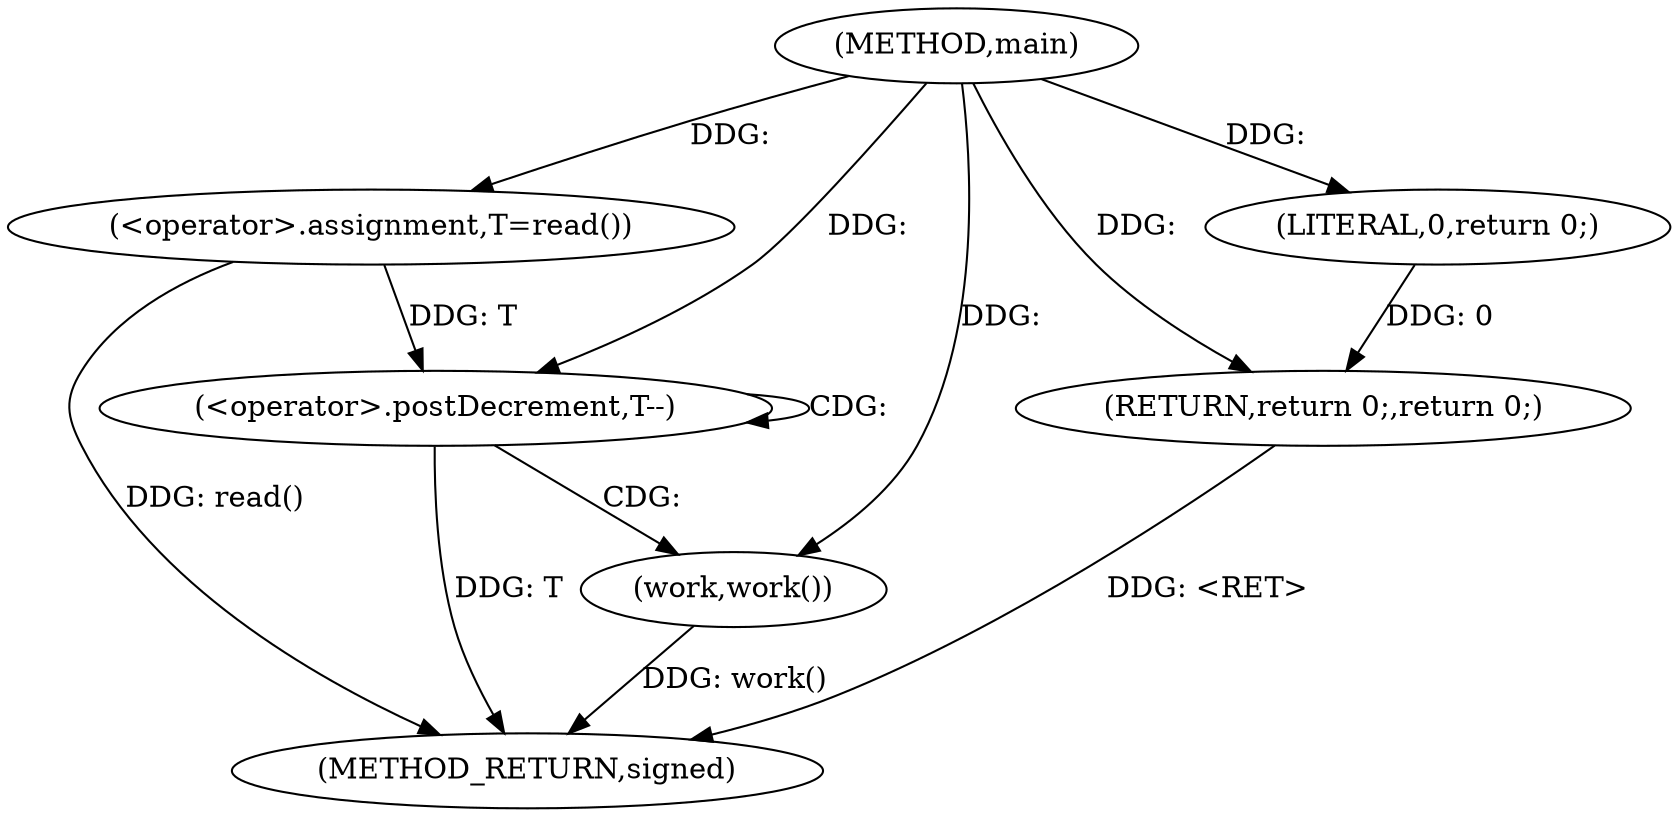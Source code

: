 digraph "main" {  
"1000358" [label = "(METHOD,main)" ]
"1000370" [label = "(METHOD_RETURN,signed)" ]
"1000361" [label = "(<operator>.assignment,T=read())" ]
"1000368" [label = "(RETURN,return 0;,return 0;)" ]
"1000365" [label = "(<operator>.postDecrement,T--)" ]
"1000367" [label = "(work,work())" ]
"1000369" [label = "(LITERAL,0,return 0;)" ]
  "1000368" -> "1000370"  [ label = "DDG: <RET>"] 
  "1000361" -> "1000370"  [ label = "DDG: read()"] 
  "1000365" -> "1000370"  [ label = "DDG: T"] 
  "1000367" -> "1000370"  [ label = "DDG: work()"] 
  "1000358" -> "1000361"  [ label = "DDG: "] 
  "1000369" -> "1000368"  [ label = "DDG: 0"] 
  "1000358" -> "1000368"  [ label = "DDG: "] 
  "1000358" -> "1000367"  [ label = "DDG: "] 
  "1000358" -> "1000369"  [ label = "DDG: "] 
  "1000361" -> "1000365"  [ label = "DDG: T"] 
  "1000358" -> "1000365"  [ label = "DDG: "] 
  "1000365" -> "1000367"  [ label = "CDG: "] 
  "1000365" -> "1000365"  [ label = "CDG: "] 
}
